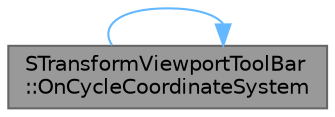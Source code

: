 digraph "STransformViewportToolBar::OnCycleCoordinateSystem"
{
 // INTERACTIVE_SVG=YES
 // LATEX_PDF_SIZE
  bgcolor="transparent";
  edge [fontname=Helvetica,fontsize=10,labelfontname=Helvetica,labelfontsize=10];
  node [fontname=Helvetica,fontsize=10,shape=box,height=0.2,width=0.4];
  rankdir="LR";
  Node1 [id="Node000001",label="STransformViewportToolBar\l::OnCycleCoordinateSystem",height=0.2,width=0.4,color="gray40", fillcolor="grey60", style="filled", fontcolor="black",tooltip="Callback to toggle between local and world space."];
  Node1 -> Node1 [id="edge1_Node000001_Node000001",color="steelblue1",style="solid",tooltip=" "];
}

